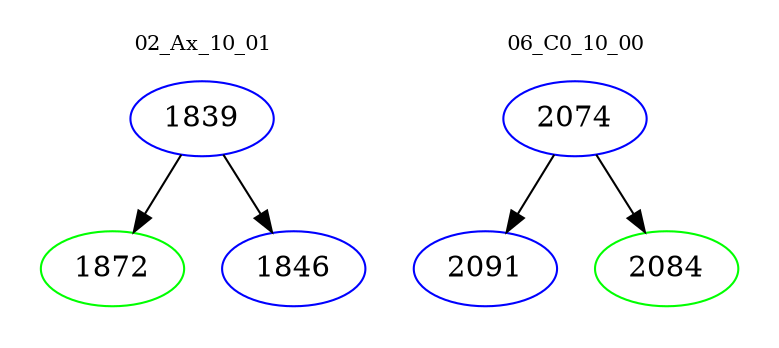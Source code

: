 digraph{
subgraph cluster_0 {
color = white
label = "02_Ax_10_01";
fontsize=10;
T0_1839 [label="1839", color="blue"]
T0_1839 -> T0_1872 [color="black"]
T0_1872 [label="1872", color="green"]
T0_1839 -> T0_1846 [color="black"]
T0_1846 [label="1846", color="blue"]
}
subgraph cluster_1 {
color = white
label = "06_C0_10_00";
fontsize=10;
T1_2074 [label="2074", color="blue"]
T1_2074 -> T1_2091 [color="black"]
T1_2091 [label="2091", color="blue"]
T1_2074 -> T1_2084 [color="black"]
T1_2084 [label="2084", color="green"]
}
}
